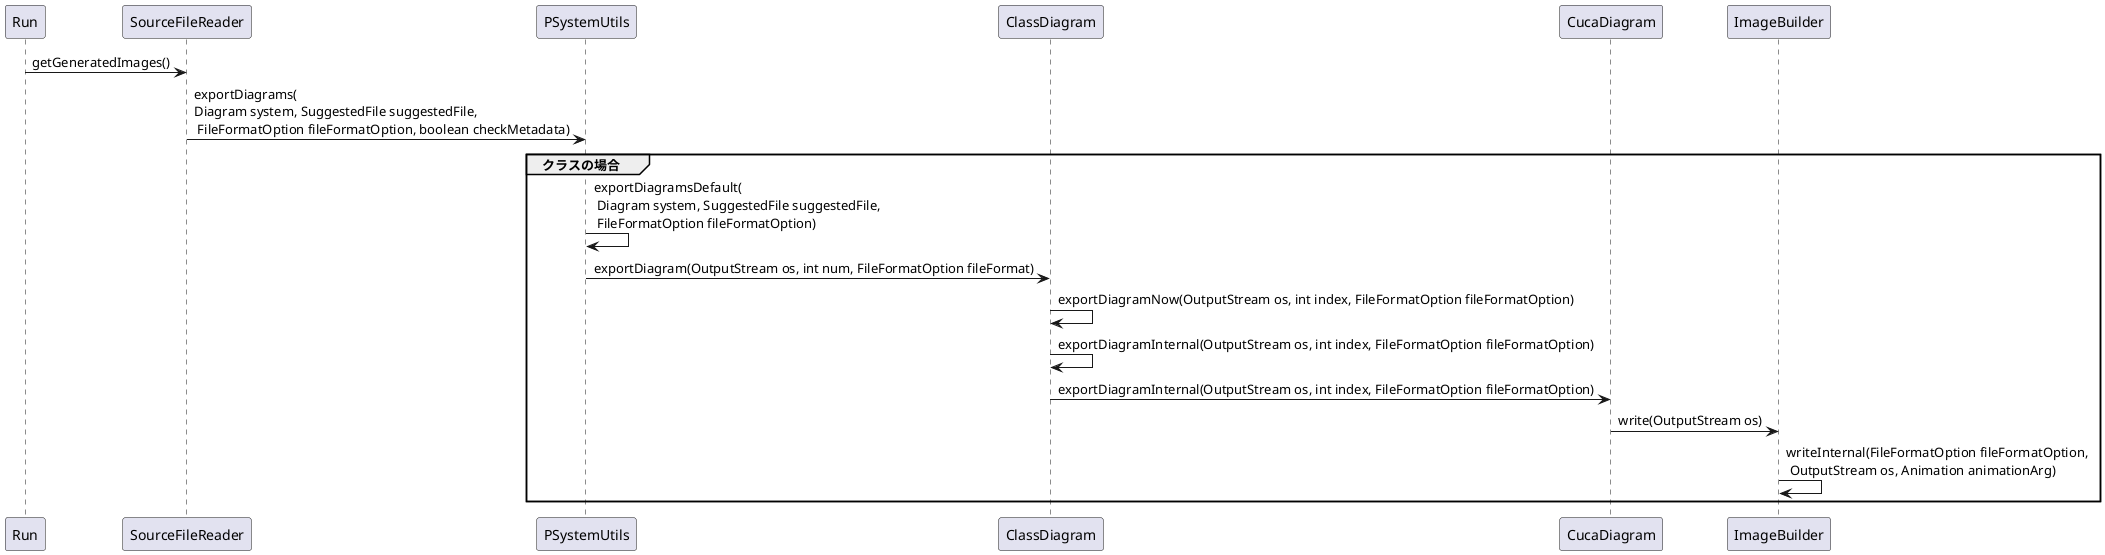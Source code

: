 @startuml

Run -> SourceFileReader: getGeneratedImages()
SourceFileReader -> PSystemUtils: exportDiagrams(\nDiagram system, SuggestedFile suggestedFile,\n FileFormatOption fileFormatOption, boolean checkMetadata)

group クラスの場合

PSystemUtils -> PSystemUtils: exportDiagramsDefault(\n Diagram system, SuggestedFile suggestedFile,\n FileFormatOption fileFormatOption)

PSystemUtils -> ClassDiagram: exportDiagram(OutputStream os, int num, FileFormatOption fileFormat)
ClassDiagram -> ClassDiagram: exportDiagramNow(OutputStream os, int index, FileFormatOption fileFormatOption)
ClassDiagram -> ClassDiagram: exportDiagramInternal(OutputStream os, int index, FileFormatOption fileFormatOption)
ClassDiagram -> CucaDiagram: exportDiagramInternal(OutputStream os, int index, FileFormatOption fileFormatOption)
CucaDiagram -> ImageBuilder: write(OutputStream os)
ImageBuilder -> ImageBuilder: writeInternal(FileFormatOption fileFormatOption,\n OutputStream os, Animation animationArg)

end

@enduml